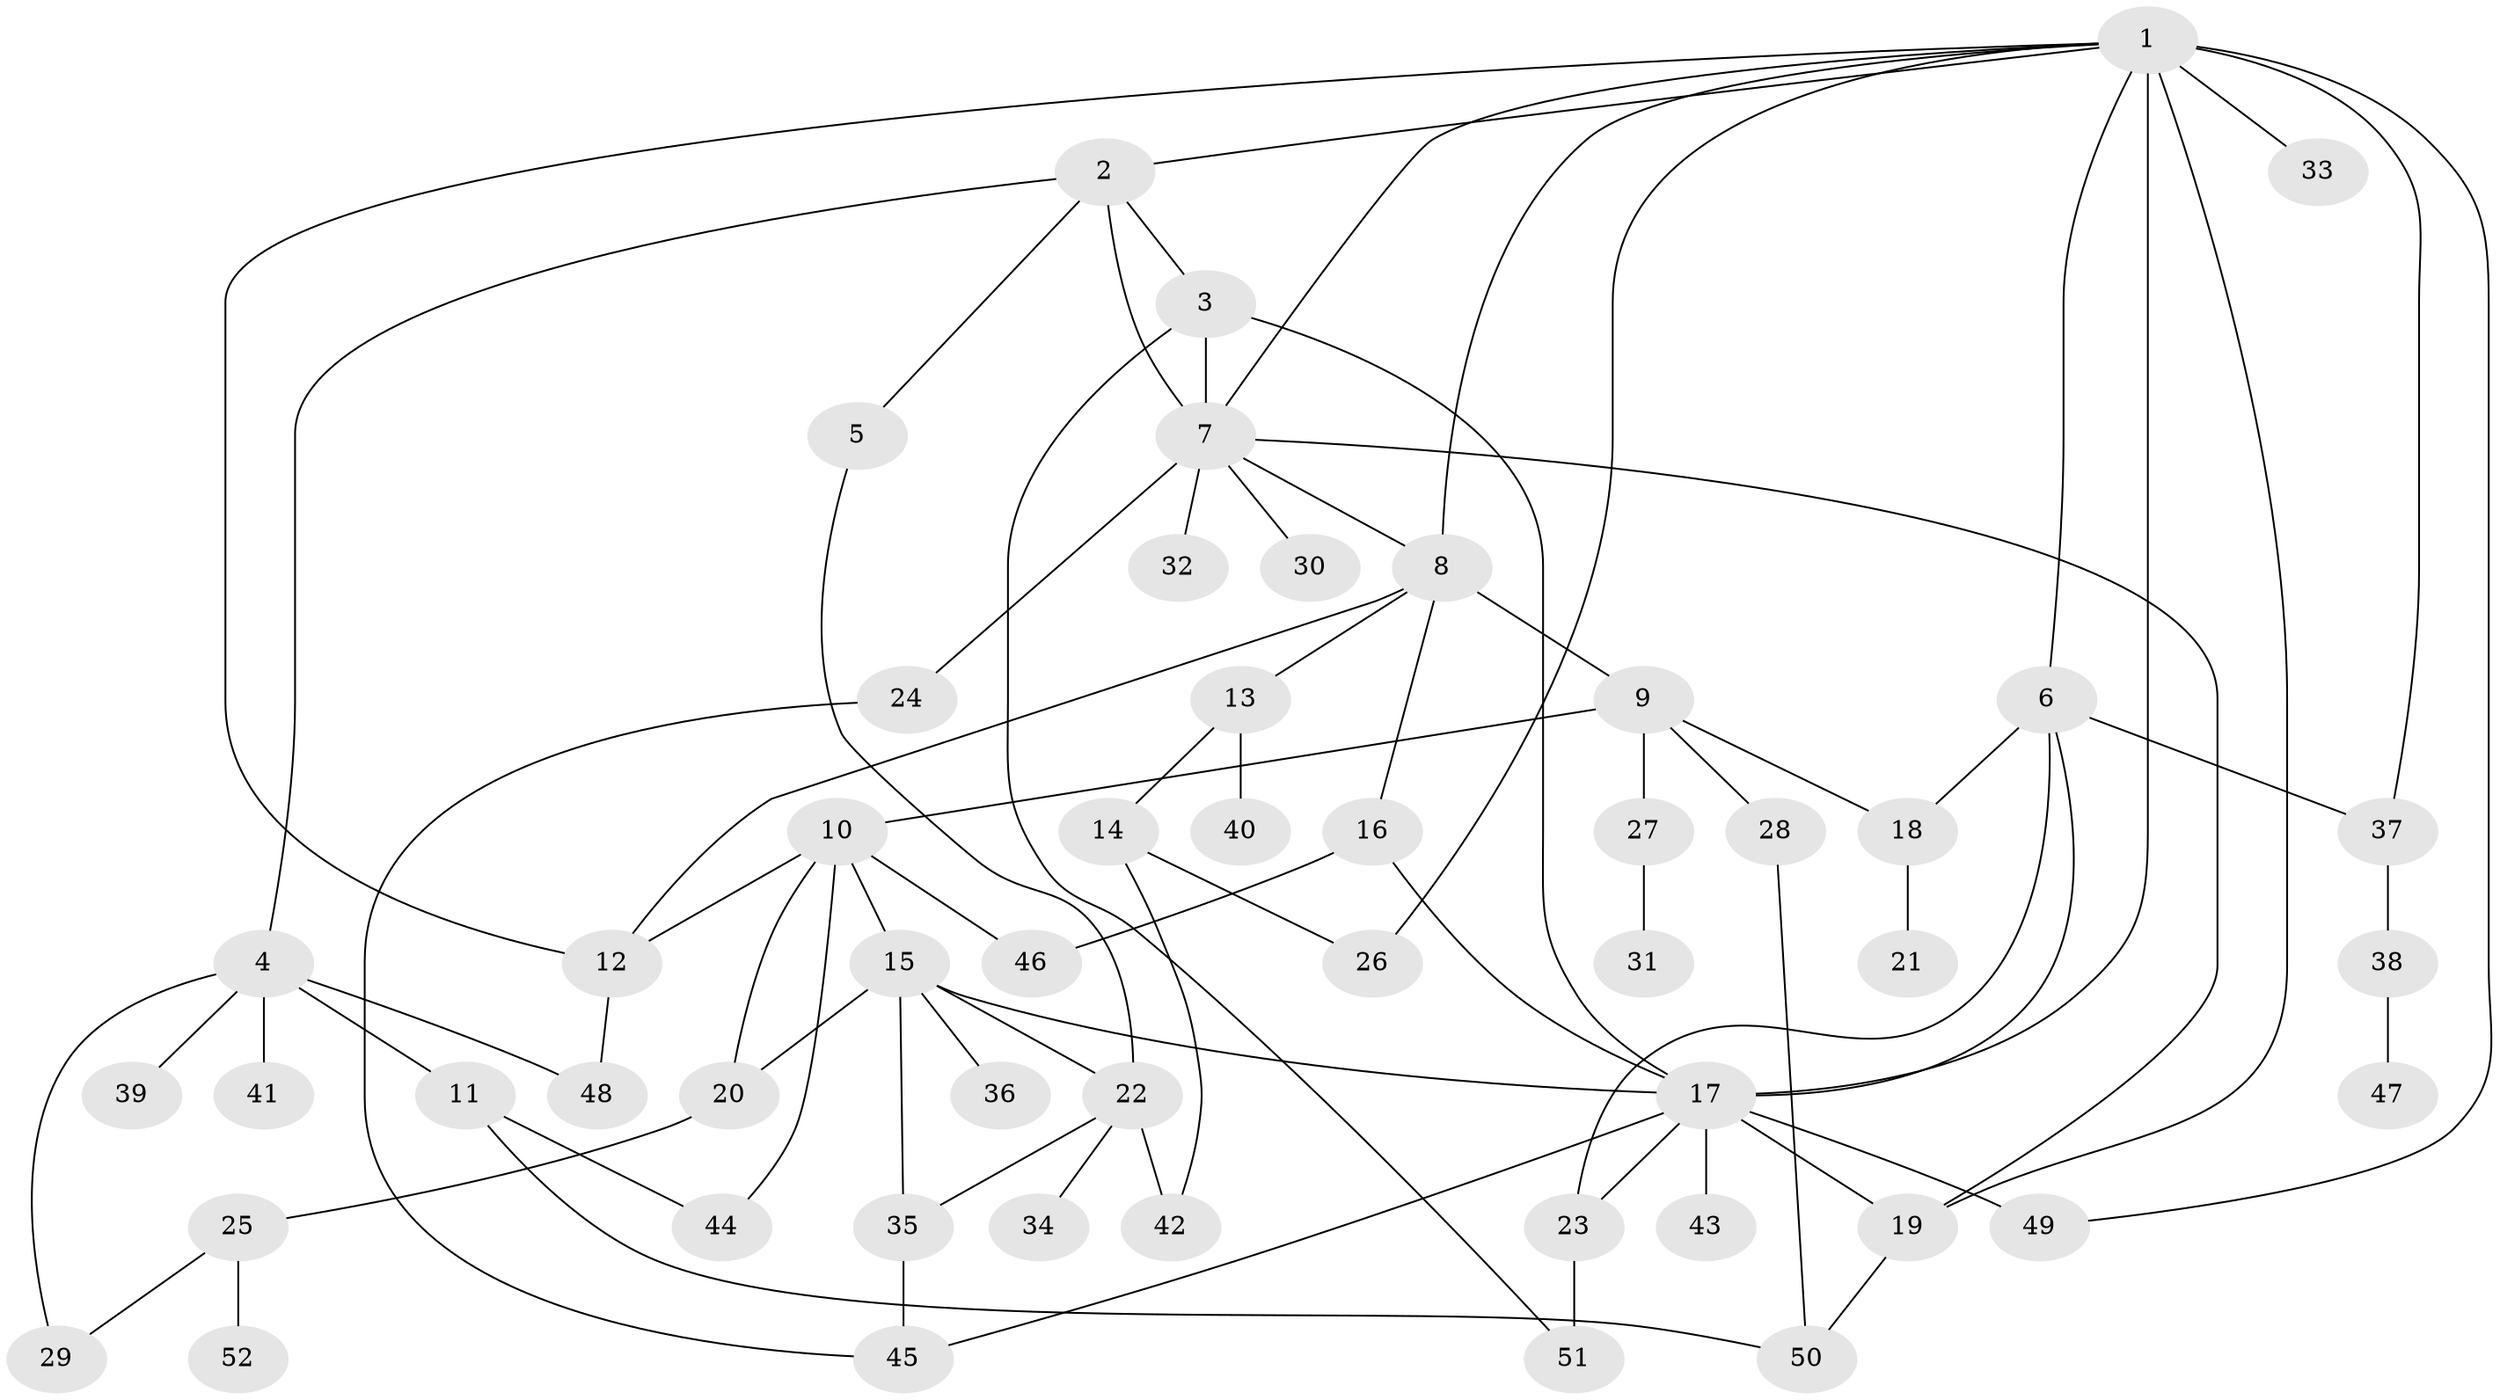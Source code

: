 // original degree distribution, {4: 0.125, 5: 0.06944444444444445, 3: 0.2638888888888889, 6: 0.08333333333333333, 2: 0.2361111111111111, 7: 0.013888888888888888, 1: 0.20833333333333334}
// Generated by graph-tools (version 1.1) at 2025/49/03/04/25 22:49:08]
// undirected, 52 vertices, 80 edges
graph export_dot {
  node [color=gray90,style=filled];
  1;
  2;
  3;
  4;
  5;
  6;
  7;
  8;
  9;
  10;
  11;
  12;
  13;
  14;
  15;
  16;
  17;
  18;
  19;
  20;
  21;
  22;
  23;
  24;
  25;
  26;
  27;
  28;
  29;
  30;
  31;
  32;
  33;
  34;
  35;
  36;
  37;
  38;
  39;
  40;
  41;
  42;
  43;
  44;
  45;
  46;
  47;
  48;
  49;
  50;
  51;
  52;
  1 -- 2 [weight=1.0];
  1 -- 6 [weight=1.0];
  1 -- 7 [weight=1.0];
  1 -- 8 [weight=1.0];
  1 -- 12 [weight=1.0];
  1 -- 17 [weight=1.0];
  1 -- 19 [weight=1.0];
  1 -- 26 [weight=1.0];
  1 -- 33 [weight=3.0];
  1 -- 37 [weight=1.0];
  1 -- 49 [weight=1.0];
  2 -- 3 [weight=1.0];
  2 -- 4 [weight=1.0];
  2 -- 5 [weight=1.0];
  2 -- 7 [weight=1.0];
  3 -- 7 [weight=1.0];
  3 -- 17 [weight=1.0];
  3 -- 51 [weight=1.0];
  4 -- 11 [weight=1.0];
  4 -- 29 [weight=1.0];
  4 -- 39 [weight=1.0];
  4 -- 41 [weight=1.0];
  4 -- 48 [weight=1.0];
  5 -- 22 [weight=1.0];
  6 -- 17 [weight=1.0];
  6 -- 18 [weight=1.0];
  6 -- 23 [weight=1.0];
  6 -- 37 [weight=1.0];
  7 -- 8 [weight=1.0];
  7 -- 19 [weight=1.0];
  7 -- 24 [weight=1.0];
  7 -- 30 [weight=1.0];
  7 -- 32 [weight=2.0];
  8 -- 9 [weight=1.0];
  8 -- 12 [weight=1.0];
  8 -- 13 [weight=1.0];
  8 -- 16 [weight=1.0];
  9 -- 10 [weight=1.0];
  9 -- 18 [weight=1.0];
  9 -- 27 [weight=1.0];
  9 -- 28 [weight=1.0];
  10 -- 12 [weight=1.0];
  10 -- 15 [weight=1.0];
  10 -- 20 [weight=1.0];
  10 -- 44 [weight=1.0];
  10 -- 46 [weight=1.0];
  11 -- 44 [weight=1.0];
  11 -- 50 [weight=1.0];
  12 -- 48 [weight=1.0];
  13 -- 14 [weight=1.0];
  13 -- 40 [weight=1.0];
  14 -- 26 [weight=1.0];
  14 -- 42 [weight=1.0];
  15 -- 17 [weight=1.0];
  15 -- 20 [weight=1.0];
  15 -- 22 [weight=1.0];
  15 -- 35 [weight=1.0];
  15 -- 36 [weight=1.0];
  16 -- 17 [weight=1.0];
  16 -- 46 [weight=1.0];
  17 -- 19 [weight=1.0];
  17 -- 23 [weight=1.0];
  17 -- 43 [weight=1.0];
  17 -- 45 [weight=1.0];
  17 -- 49 [weight=2.0];
  18 -- 21 [weight=1.0];
  19 -- 50 [weight=1.0];
  20 -- 25 [weight=1.0];
  22 -- 34 [weight=1.0];
  22 -- 35 [weight=1.0];
  22 -- 42 [weight=1.0];
  23 -- 51 [weight=2.0];
  24 -- 45 [weight=1.0];
  25 -- 29 [weight=1.0];
  25 -- 52 [weight=1.0];
  27 -- 31 [weight=1.0];
  28 -- 50 [weight=1.0];
  35 -- 45 [weight=1.0];
  37 -- 38 [weight=1.0];
  38 -- 47 [weight=1.0];
}
